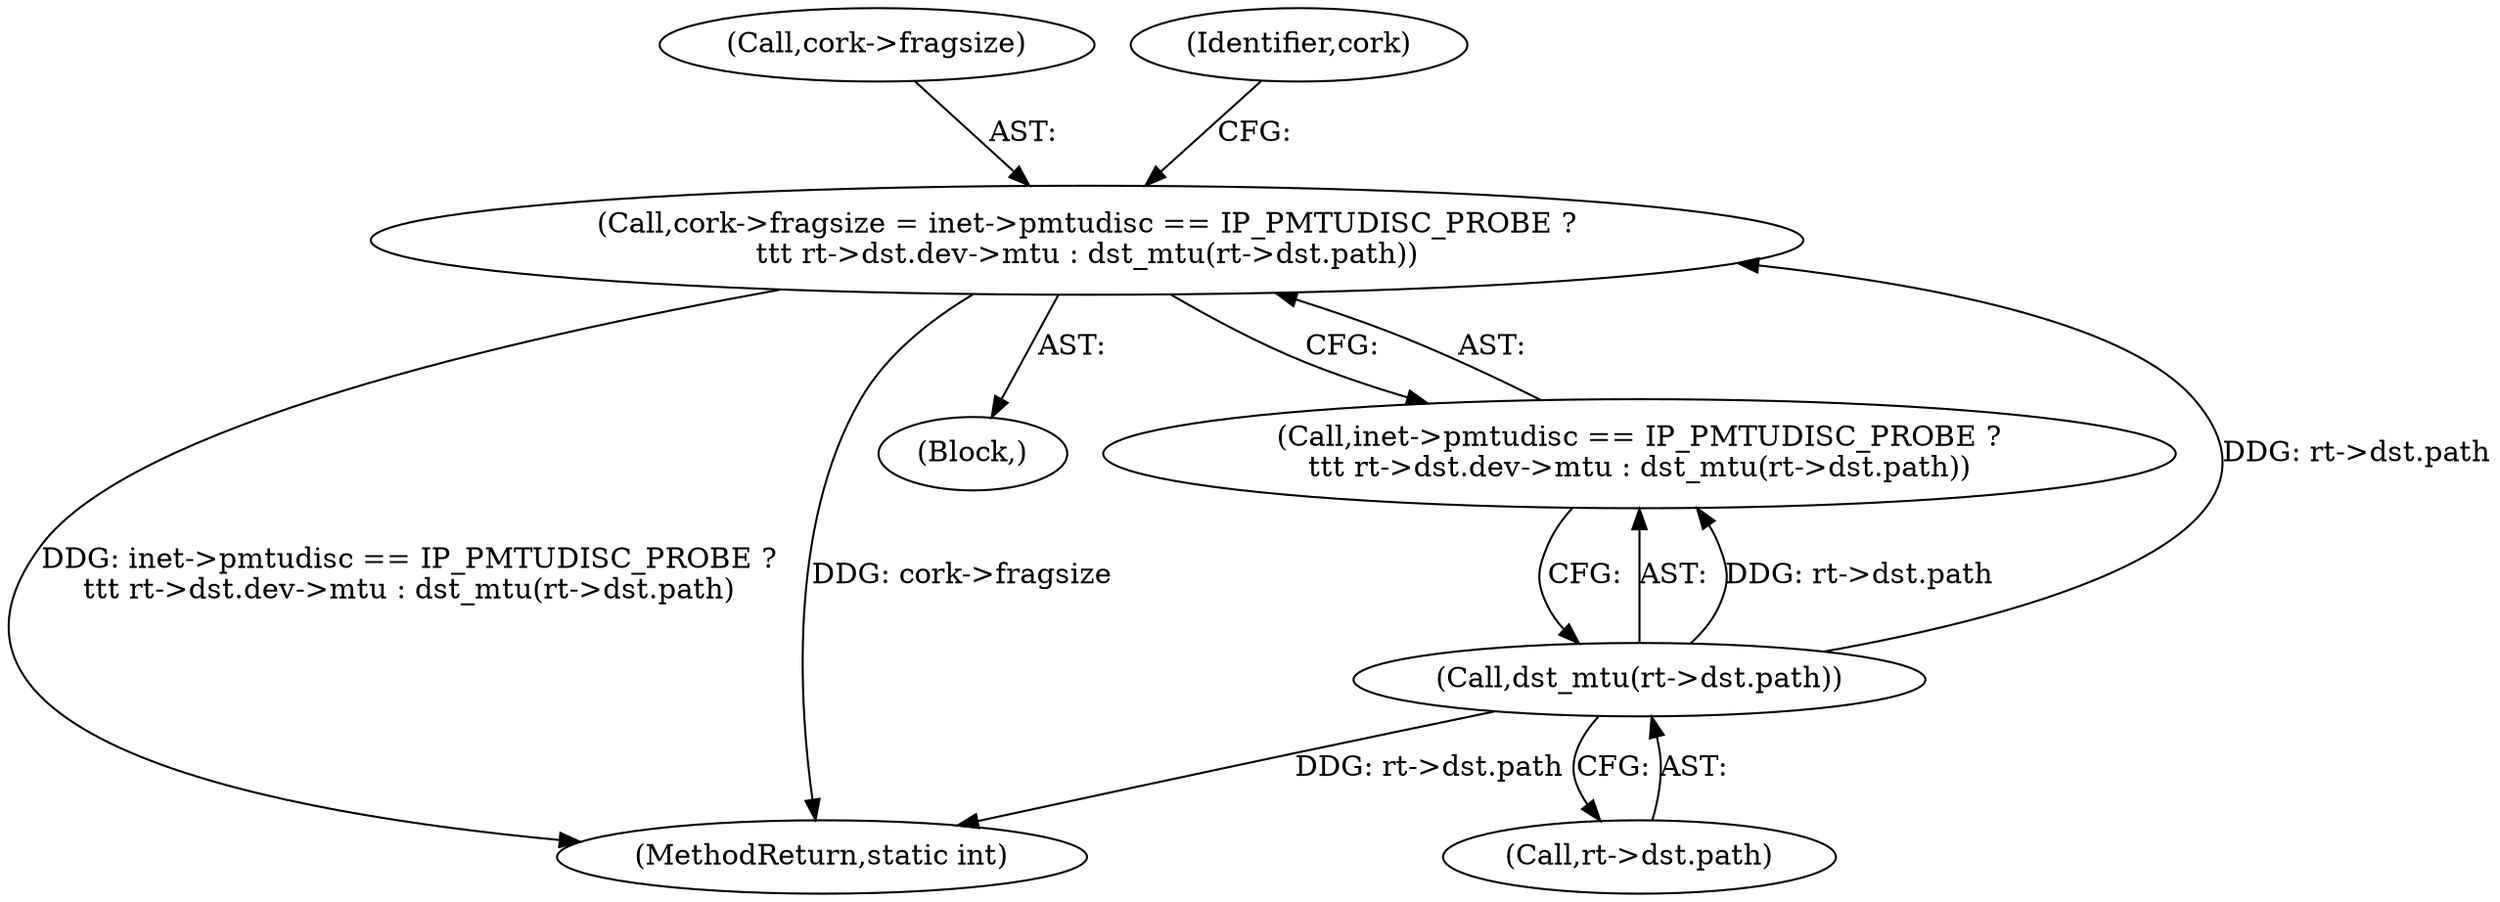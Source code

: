 digraph "0_linux_f6d8bd051c391c1c0458a30b2a7abcd939329259_24@pointer" {
"1000190" [label="(Call,cork->fragsize = inet->pmtudisc == IP_PMTUDISC_PROBE ?\n\t\t\t rt->dst.dev->mtu : dst_mtu(rt->dst.path))"];
"1000207" [label="(Call,dst_mtu(rt->dst.path))"];
"1000191" [label="(Call,cork->fragsize)"];
"1000245" [label="(MethodReturn,static int)"];
"1000190" [label="(Call,cork->fragsize = inet->pmtudisc == IP_PMTUDISC_PROBE ?\n\t\t\t rt->dst.dev->mtu : dst_mtu(rt->dst.path))"];
"1000215" [label="(Identifier,cork)"];
"1000107" [label="(Block,)"];
"1000208" [label="(Call,rt->dst.path)"];
"1000194" [label="(Call,inet->pmtudisc == IP_PMTUDISC_PROBE ?\n\t\t\t rt->dst.dev->mtu : dst_mtu(rt->dst.path))"];
"1000207" [label="(Call,dst_mtu(rt->dst.path))"];
"1000190" -> "1000107"  [label="AST: "];
"1000190" -> "1000194"  [label="CFG: "];
"1000191" -> "1000190"  [label="AST: "];
"1000194" -> "1000190"  [label="AST: "];
"1000215" -> "1000190"  [label="CFG: "];
"1000190" -> "1000245"  [label="DDG: inet->pmtudisc == IP_PMTUDISC_PROBE ?\n\t\t\t rt->dst.dev->mtu : dst_mtu(rt->dst.path)"];
"1000190" -> "1000245"  [label="DDG: cork->fragsize"];
"1000207" -> "1000190"  [label="DDG: rt->dst.path"];
"1000207" -> "1000194"  [label="AST: "];
"1000207" -> "1000208"  [label="CFG: "];
"1000208" -> "1000207"  [label="AST: "];
"1000194" -> "1000207"  [label="CFG: "];
"1000207" -> "1000245"  [label="DDG: rt->dst.path"];
"1000207" -> "1000194"  [label="DDG: rt->dst.path"];
}
